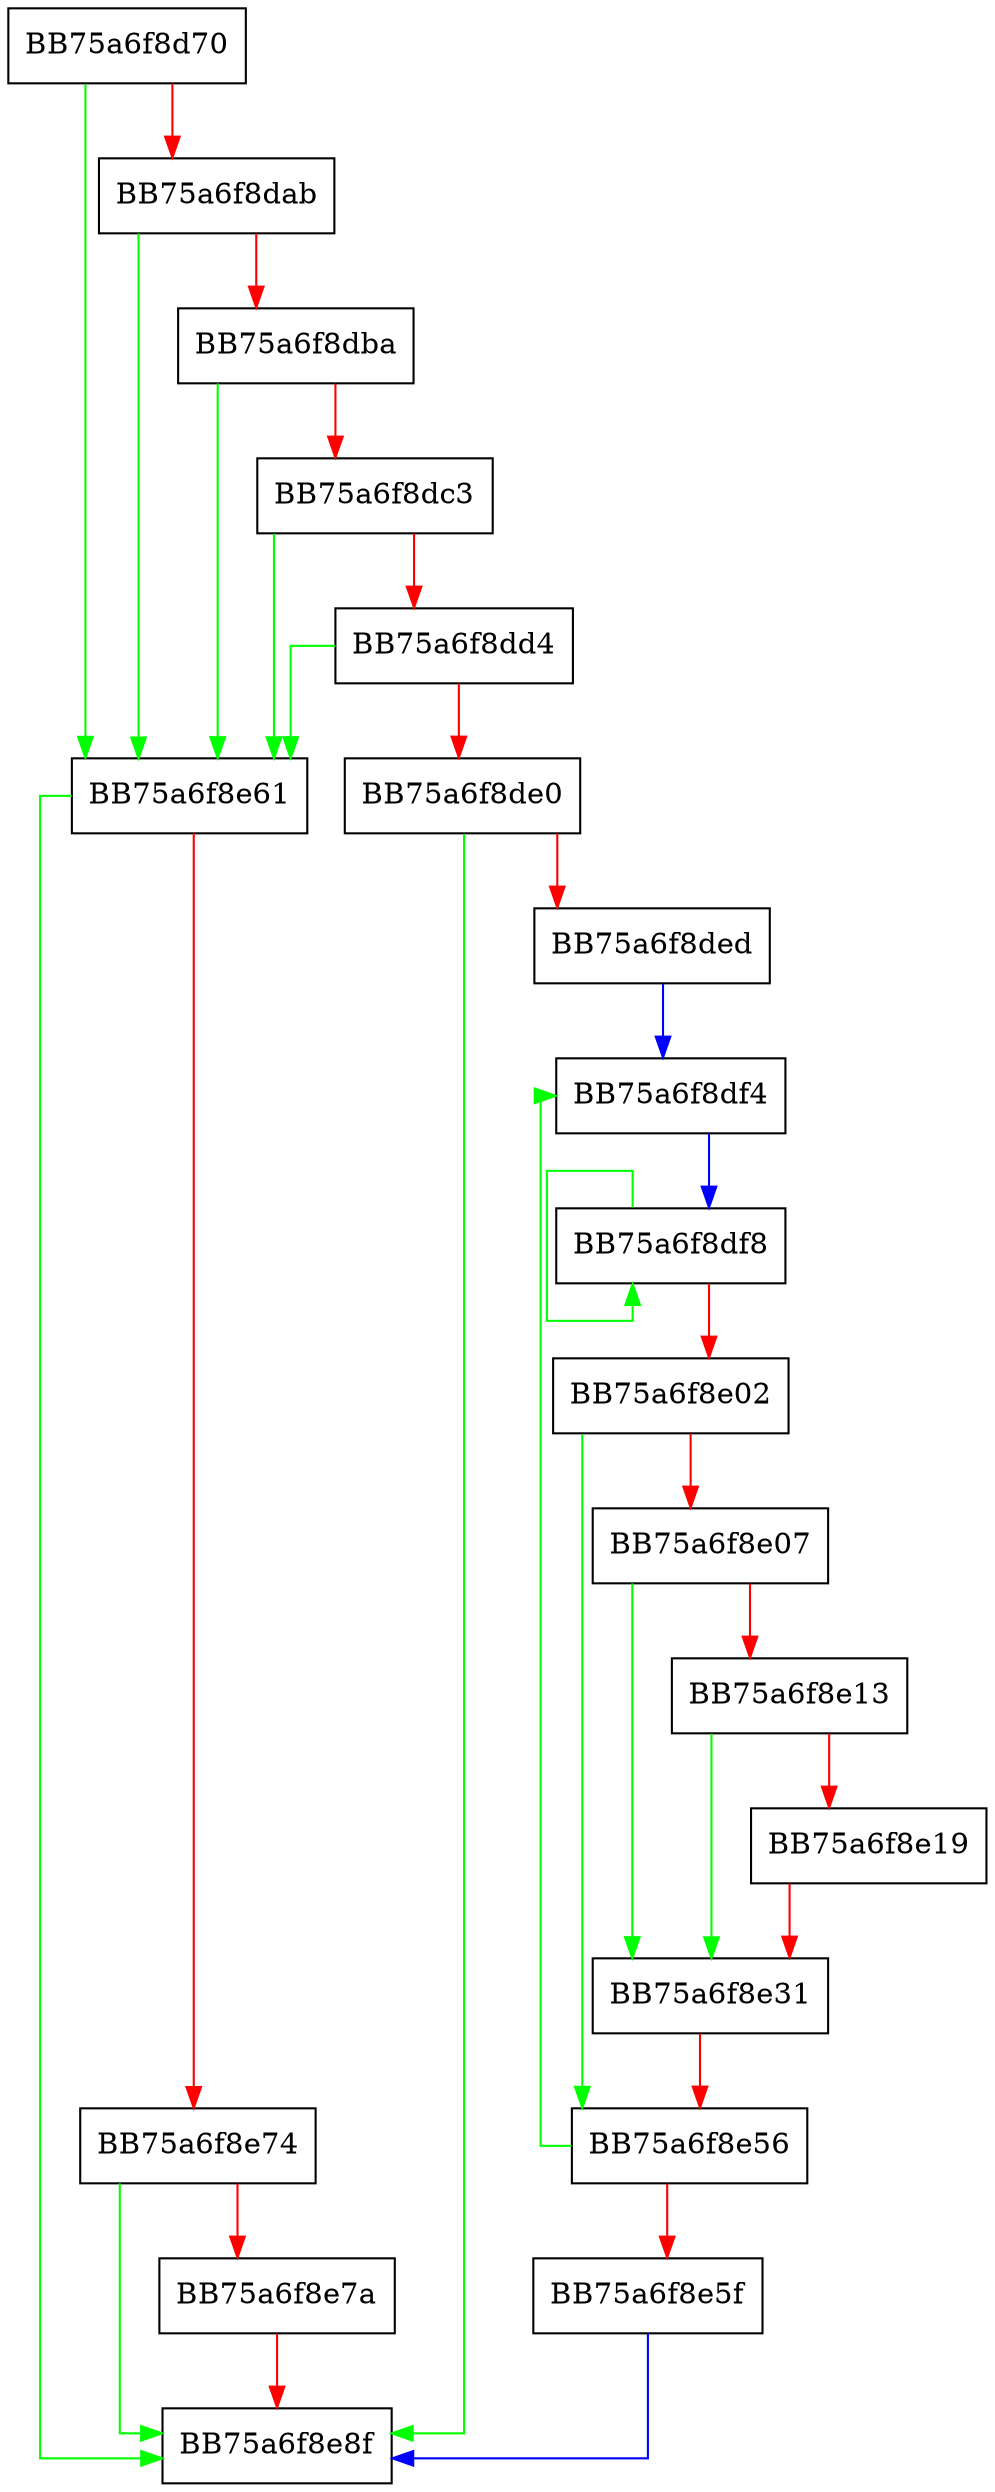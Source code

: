 digraph DeleteTablesFromSigs {
  node [shape="box"];
  graph [splines=ortho];
  BB75a6f8d70 -> BB75a6f8e61 [color="green"];
  BB75a6f8d70 -> BB75a6f8dab [color="red"];
  BB75a6f8dab -> BB75a6f8e61 [color="green"];
  BB75a6f8dab -> BB75a6f8dba [color="red"];
  BB75a6f8dba -> BB75a6f8e61 [color="green"];
  BB75a6f8dba -> BB75a6f8dc3 [color="red"];
  BB75a6f8dc3 -> BB75a6f8e61 [color="green"];
  BB75a6f8dc3 -> BB75a6f8dd4 [color="red"];
  BB75a6f8dd4 -> BB75a6f8e61 [color="green"];
  BB75a6f8dd4 -> BB75a6f8de0 [color="red"];
  BB75a6f8de0 -> BB75a6f8e8f [color="green"];
  BB75a6f8de0 -> BB75a6f8ded [color="red"];
  BB75a6f8ded -> BB75a6f8df4 [color="blue"];
  BB75a6f8df4 -> BB75a6f8df8 [color="blue"];
  BB75a6f8df8 -> BB75a6f8df8 [color="green"];
  BB75a6f8df8 -> BB75a6f8e02 [color="red"];
  BB75a6f8e02 -> BB75a6f8e56 [color="green"];
  BB75a6f8e02 -> BB75a6f8e07 [color="red"];
  BB75a6f8e07 -> BB75a6f8e31 [color="green"];
  BB75a6f8e07 -> BB75a6f8e13 [color="red"];
  BB75a6f8e13 -> BB75a6f8e31 [color="green"];
  BB75a6f8e13 -> BB75a6f8e19 [color="red"];
  BB75a6f8e19 -> BB75a6f8e31 [color="red"];
  BB75a6f8e31 -> BB75a6f8e56 [color="red"];
  BB75a6f8e56 -> BB75a6f8df4 [color="green"];
  BB75a6f8e56 -> BB75a6f8e5f [color="red"];
  BB75a6f8e5f -> BB75a6f8e8f [color="blue"];
  BB75a6f8e61 -> BB75a6f8e8f [color="green"];
  BB75a6f8e61 -> BB75a6f8e74 [color="red"];
  BB75a6f8e74 -> BB75a6f8e8f [color="green"];
  BB75a6f8e74 -> BB75a6f8e7a [color="red"];
  BB75a6f8e7a -> BB75a6f8e8f [color="red"];
}